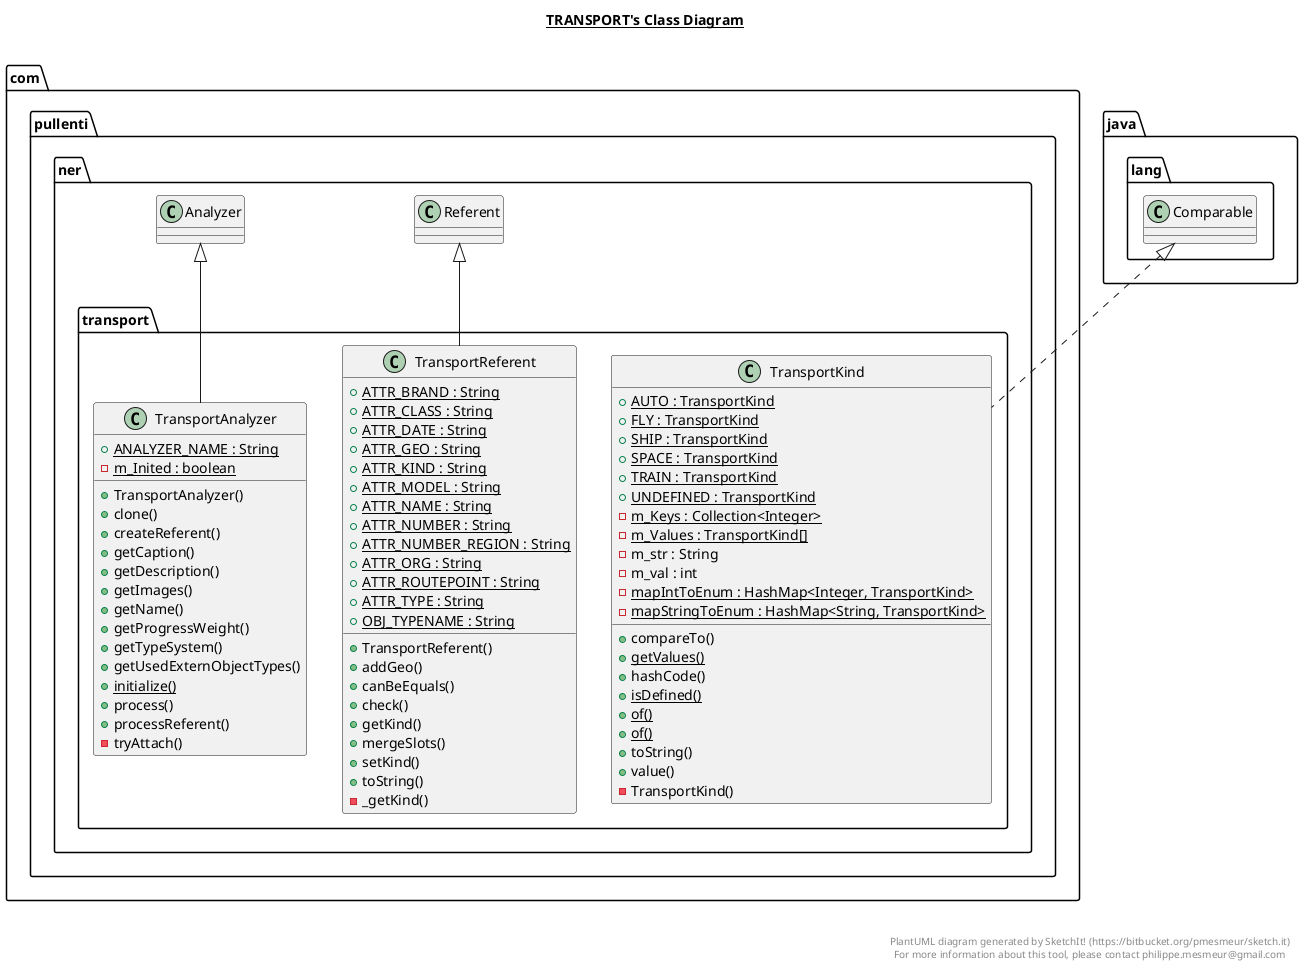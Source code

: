 @startuml

title __TRANSPORT's Class Diagram__\n

  namespace com.pullenti.ner {
    namespace transport {
      class com.pullenti.ner.transport.TransportAnalyzer {
          {static} + ANALYZER_NAME : String
          {static} - m_Inited : boolean
          + TransportAnalyzer()
          + clone()
          + createReferent()
          + getCaption()
          + getDescription()
          + getImages()
          + getName()
          + getProgressWeight()
          + getTypeSystem()
          + getUsedExternObjectTypes()
          {static} + initialize()
          + process()
          + processReferent()
          - tryAttach()
      }
    }
  }
  

  namespace com.pullenti.ner {
    namespace transport {
      class com.pullenti.ner.transport.TransportKind {
          {static} + AUTO : TransportKind
          {static} + FLY : TransportKind
          {static} + SHIP : TransportKind
          {static} + SPACE : TransportKind
          {static} + TRAIN : TransportKind
          {static} + UNDEFINED : TransportKind
          {static} - m_Keys : Collection<Integer>
          {static} - m_Values : TransportKind[]
          - m_str : String
          - m_val : int
          {static} - mapIntToEnum : HashMap<Integer, TransportKind>
          {static} - mapStringToEnum : HashMap<String, TransportKind>
          + compareTo()
          {static} + getValues()
          + hashCode()
          {static} + isDefined()
          {static} + of()
          {static} + of()
          + toString()
          + value()
          - TransportKind()
      }
    }
  }
  

  namespace com.pullenti.ner {
    namespace transport {
      class com.pullenti.ner.transport.TransportReferent {
          {static} + ATTR_BRAND : String
          {static} + ATTR_CLASS : String
          {static} + ATTR_DATE : String
          {static} + ATTR_GEO : String
          {static} + ATTR_KIND : String
          {static} + ATTR_MODEL : String
          {static} + ATTR_NAME : String
          {static} + ATTR_NUMBER : String
          {static} + ATTR_NUMBER_REGION : String
          {static} + ATTR_ORG : String
          {static} + ATTR_ROUTEPOINT : String
          {static} + ATTR_TYPE : String
          {static} + OBJ_TYPENAME : String
          + TransportReferent()
          + addGeo()
          + canBeEquals()
          + check()
          + getKind()
          + mergeSlots()
          + setKind()
          + toString()
          - _getKind()
      }
    }
  }
  

  com.pullenti.ner.transport.TransportAnalyzer -up-|> com.pullenti.ner.Analyzer
  com.pullenti.ner.transport.TransportKind .up.|> java.lang.Comparable
  com.pullenti.ner.transport.TransportReferent -up-|> com.pullenti.ner.Referent


right footer


PlantUML diagram generated by SketchIt! (https://bitbucket.org/pmesmeur/sketch.it)
For more information about this tool, please contact philippe.mesmeur@gmail.com
endfooter

@enduml
